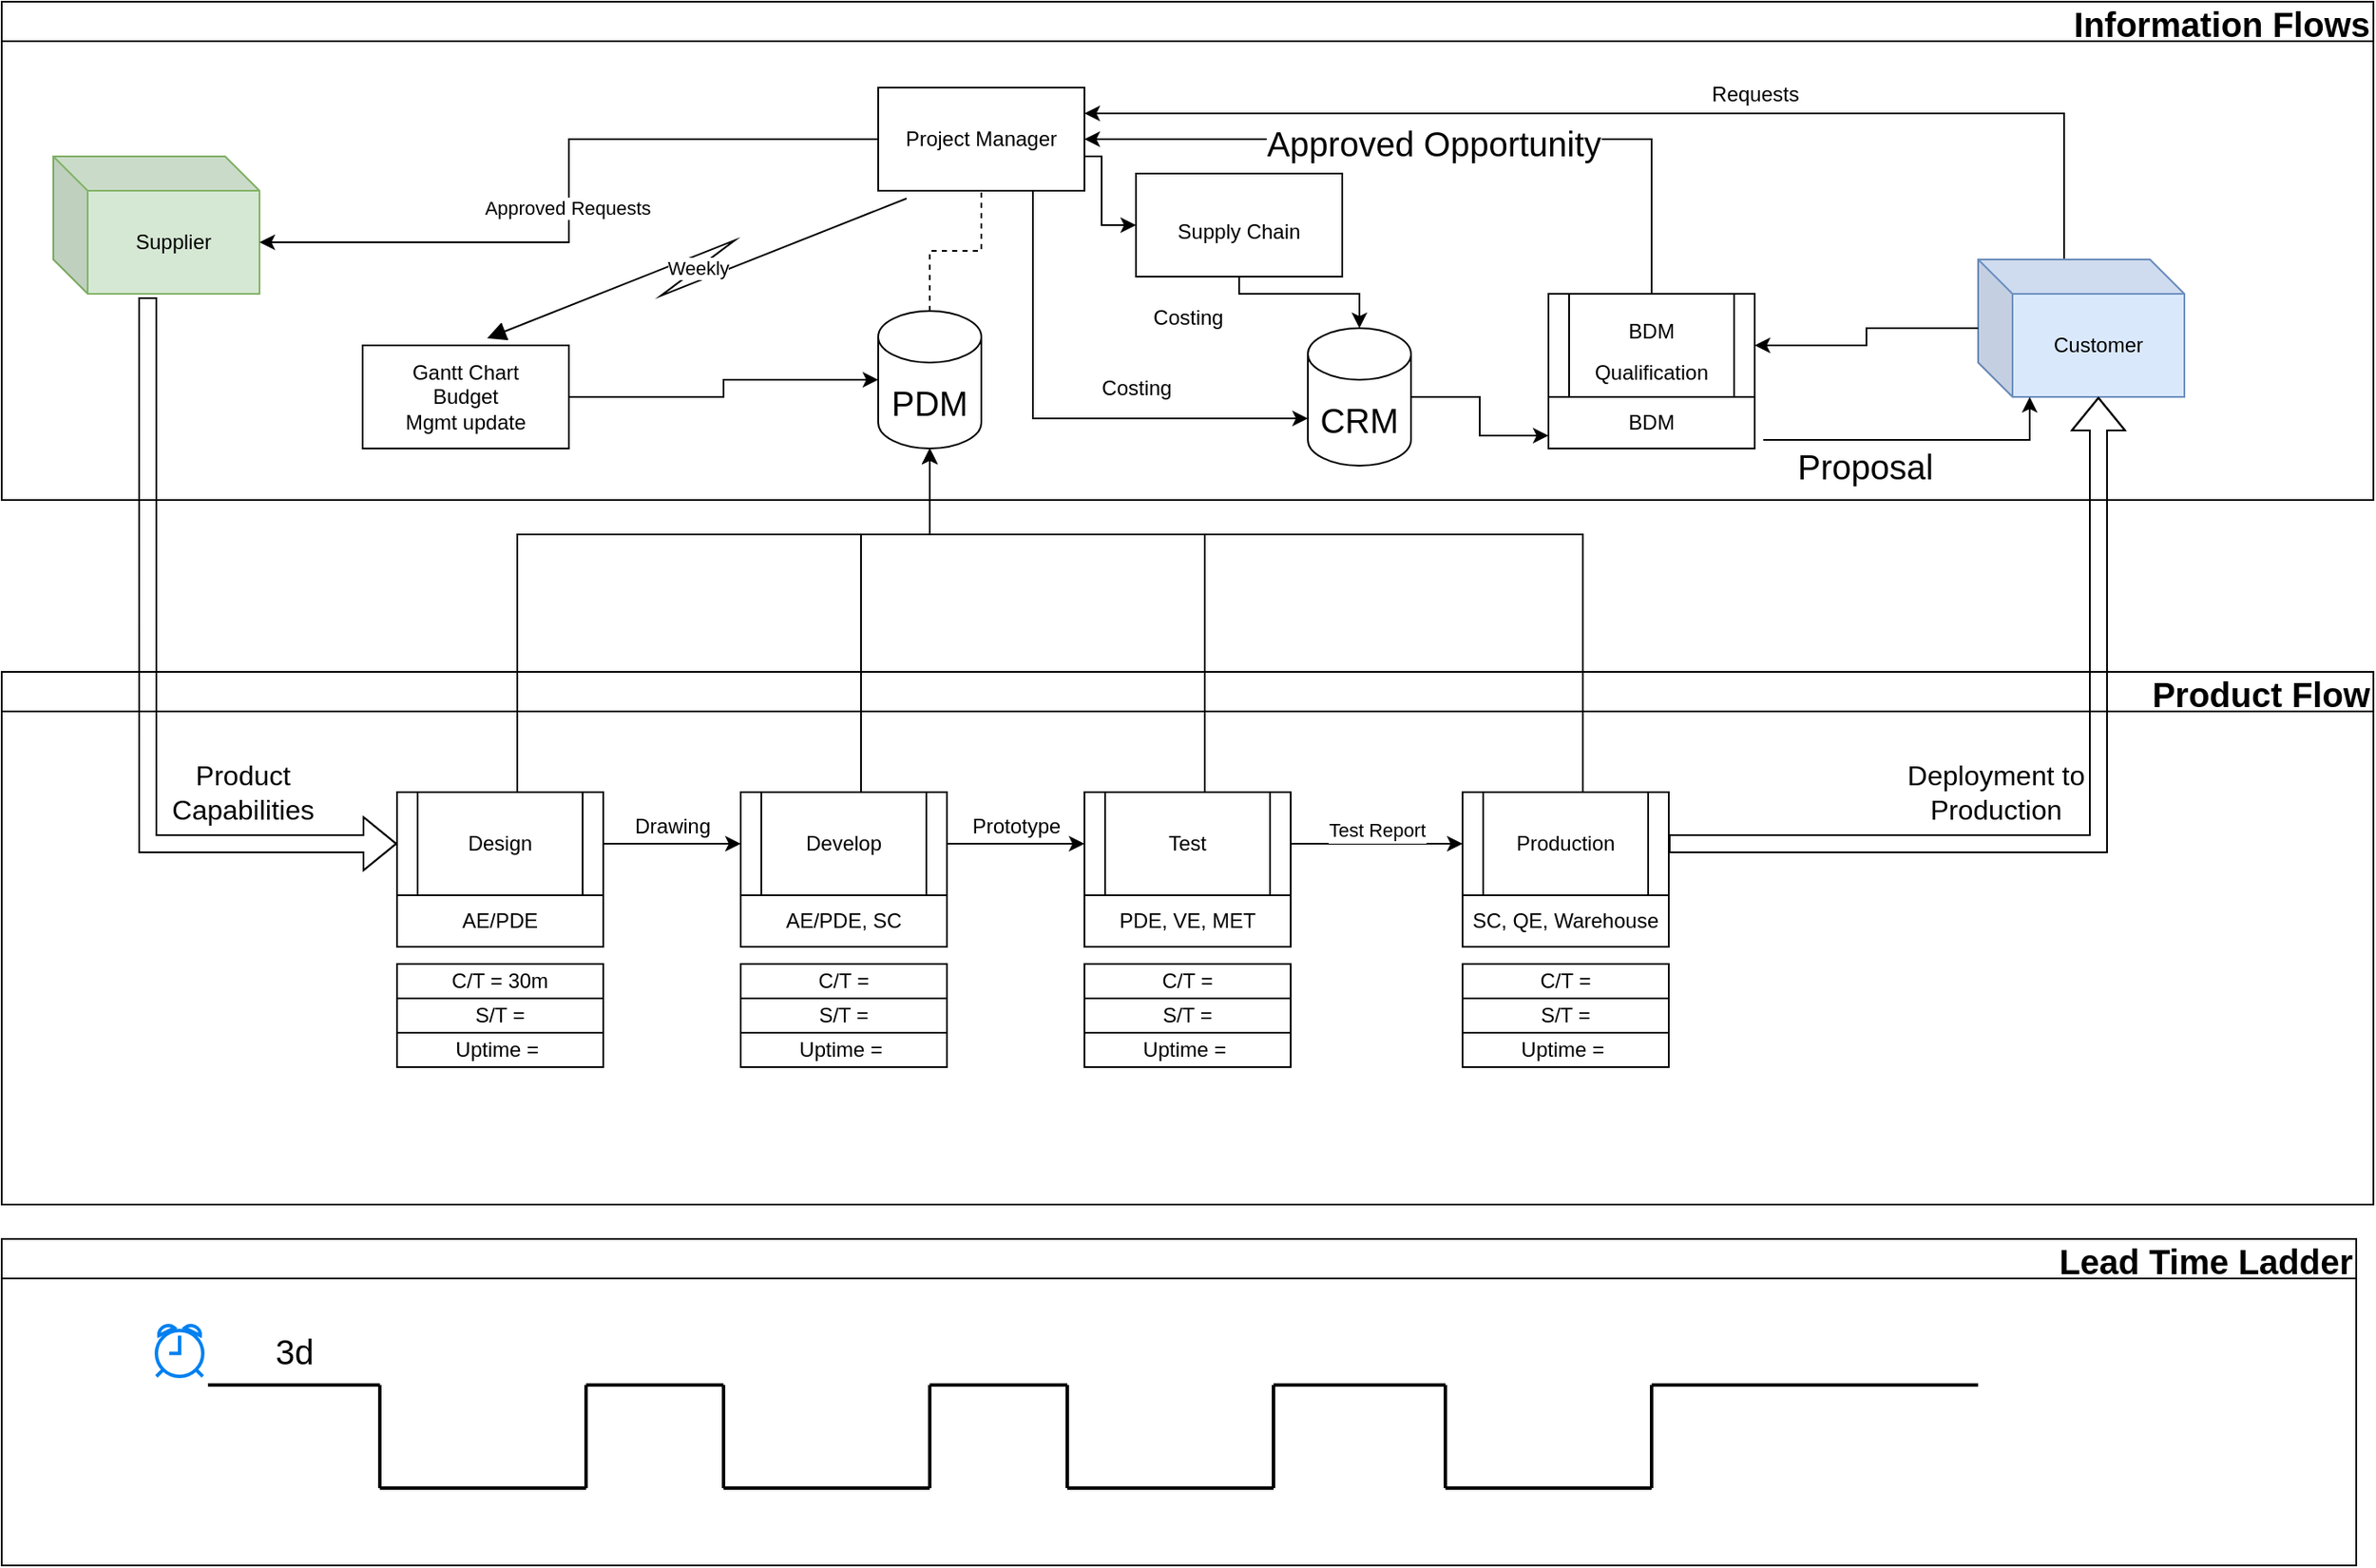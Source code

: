 <mxfile version="14.6.10" type="github">
  <diagram id="kgpKYQtTHZ0yAKxKKP6v" name="Page-1">
    <mxGraphModel dx="2523" dy="934" grid="1" gridSize="10" guides="1" tooltips="1" connect="1" arrows="1" fold="1" page="1" pageScale="1" pageWidth="850" pageHeight="1100" math="0" shadow="0">
      <root>
        <mxCell id="0" />
        <mxCell id="1" parent="0" />
        <mxCell id="0U-KoFeszgr7jK1-Ih7c-1" value="Information Flows" style="swimlane;align=right;fontSize=20;" vertex="1" parent="1">
          <mxGeometry x="-600" y="40" width="1380" height="290" as="geometry">
            <mxRectangle x="-600" y="40" width="140" height="23" as="alternateBounds" />
          </mxGeometry>
        </mxCell>
        <mxCell id="0U-KoFeszgr7jK1-Ih7c-144" style="edgeStyle=orthogonalEdgeStyle;rounded=0;orthogonalLoop=1;jettySize=auto;html=1;entryX=1;entryY=0.25;entryDx=0;entryDy=0;fontSize=20;" edge="1" parent="0U-KoFeszgr7jK1-Ih7c-1" source="0U-KoFeszgr7jK1-Ih7c-6" target="0U-KoFeszgr7jK1-Ih7c-42">
          <mxGeometry relative="1" as="geometry">
            <Array as="points">
              <mxPoint x="1200" y="65" />
            </Array>
          </mxGeometry>
        </mxCell>
        <mxCell id="0U-KoFeszgr7jK1-Ih7c-145" value="&lt;font style=&quot;font-size: 12px&quot;&gt;Requests&lt;/font&gt;" style="edgeLabel;html=1;align=center;verticalAlign=middle;resizable=0;points=[];fontSize=20;" vertex="1" connectable="0" parent="0U-KoFeszgr7jK1-Ih7c-144">
          <mxGeometry x="-0.193" y="-3" relative="1" as="geometry">
            <mxPoint x="-1" y="-12" as="offset" />
          </mxGeometry>
        </mxCell>
        <mxCell id="0U-KoFeszgr7jK1-Ih7c-6" value="Customer" style="shape=cube;whiteSpace=wrap;html=1;boundedLbl=1;backgroundOutline=1;darkOpacity=0.05;darkOpacity2=0.1;fillColor=#dae8fc;strokeColor=#6c8ebf;" vertex="1" parent="0U-KoFeszgr7jK1-Ih7c-1">
          <mxGeometry x="1150" y="150" width="120" height="80" as="geometry" />
        </mxCell>
        <mxCell id="0U-KoFeszgr7jK1-Ih7c-9" value="Supplier" style="shape=cube;whiteSpace=wrap;html=1;boundedLbl=1;backgroundOutline=1;darkOpacity=0.05;darkOpacity2=0.1;fillColor=#d5e8d4;strokeColor=#82b366;" vertex="1" parent="0U-KoFeszgr7jK1-Ih7c-1">
          <mxGeometry x="30" y="90" width="120" height="80" as="geometry" />
        </mxCell>
        <mxCell id="0U-KoFeszgr7jK1-Ih7c-45" style="edgeStyle=orthogonalEdgeStyle;rounded=0;orthogonalLoop=1;jettySize=auto;html=1;entryX=0;entryY=0;entryDx=120;entryDy=50;entryPerimeter=0;" edge="1" parent="0U-KoFeszgr7jK1-Ih7c-1" source="0U-KoFeszgr7jK1-Ih7c-42" target="0U-KoFeszgr7jK1-Ih7c-9">
          <mxGeometry relative="1" as="geometry" />
        </mxCell>
        <mxCell id="0U-KoFeszgr7jK1-Ih7c-46" value="Approved Requests" style="edgeLabel;html=1;align=center;verticalAlign=middle;resizable=0;points=[];" vertex="1" connectable="0" parent="0U-KoFeszgr7jK1-Ih7c-45">
          <mxGeometry x="0.048" y="-1" relative="1" as="geometry">
            <mxPoint as="offset" />
          </mxGeometry>
        </mxCell>
        <mxCell id="0U-KoFeszgr7jK1-Ih7c-149" style="edgeStyle=orthogonalEdgeStyle;rounded=0;orthogonalLoop=1;jettySize=auto;html=1;exitX=0.75;exitY=1;exitDx=0;exitDy=0;entryX=0;entryY=0;entryDx=0;entryDy=52.5;entryPerimeter=0;fontSize=20;" edge="1" parent="0U-KoFeszgr7jK1-Ih7c-1" source="0U-KoFeszgr7jK1-Ih7c-42" target="0U-KoFeszgr7jK1-Ih7c-141">
          <mxGeometry relative="1" as="geometry" />
        </mxCell>
        <mxCell id="0U-KoFeszgr7jK1-Ih7c-150" value="&lt;font style=&quot;font-size: 12px&quot;&gt;Costing&lt;/font&gt;" style="edgeLabel;html=1;align=center;verticalAlign=middle;resizable=0;points=[];fontSize=20;" vertex="1" connectable="0" parent="0U-KoFeszgr7jK1-Ih7c-149">
          <mxGeometry x="0.2" y="2" relative="1" as="geometry">
            <mxPoint x="17" y="-20" as="offset" />
          </mxGeometry>
        </mxCell>
        <mxCell id="0U-KoFeszgr7jK1-Ih7c-154" style="edgeStyle=orthogonalEdgeStyle;rounded=0;orthogonalLoop=1;jettySize=auto;html=1;entryX=0;entryY=0.5;entryDx=0;entryDy=0;fontSize=20;" edge="1" parent="0U-KoFeszgr7jK1-Ih7c-1" source="0U-KoFeszgr7jK1-Ih7c-42" target="0U-KoFeszgr7jK1-Ih7c-146">
          <mxGeometry relative="1" as="geometry">
            <Array as="points">
              <mxPoint x="640" y="90" />
              <mxPoint x="640" y="130" />
            </Array>
          </mxGeometry>
        </mxCell>
        <mxCell id="0U-KoFeszgr7jK1-Ih7c-42" value="Project Manager" style="rounded=0;whiteSpace=wrap;html=1;" vertex="1" parent="0U-KoFeszgr7jK1-Ih7c-1">
          <mxGeometry x="510" y="50" width="120" height="60" as="geometry" />
        </mxCell>
        <mxCell id="0U-KoFeszgr7jK1-Ih7c-130" style="edgeStyle=orthogonalEdgeStyle;rounded=0;orthogonalLoop=1;jettySize=auto;html=1;fontSize=20;" edge="1" parent="0U-KoFeszgr7jK1-Ih7c-1" source="0U-KoFeszgr7jK1-Ih7c-48" target="0U-KoFeszgr7jK1-Ih7c-129">
          <mxGeometry relative="1" as="geometry" />
        </mxCell>
        <mxCell id="0U-KoFeszgr7jK1-Ih7c-48" value="Gantt Chart&lt;br&gt;Budget&lt;br&gt;Mgmt update" style="rounded=0;whiteSpace=wrap;html=1;" vertex="1" parent="0U-KoFeszgr7jK1-Ih7c-1">
          <mxGeometry x="210" y="200" width="120" height="60" as="geometry" />
        </mxCell>
        <mxCell id="0U-KoFeszgr7jK1-Ih7c-62" value="Weekly" style="shape=mxgraph.lean_mapping.electronic_info_flow_edge;html=1;rounded=0;edgeStyle=orthogonalEdgeStyle;exitX=0.25;exitY=1;exitDx=0;exitDy=0;" edge="1" parent="0U-KoFeszgr7jK1-Ih7c-1" source="0U-KoFeszgr7jK1-Ih7c-42" target="0U-KoFeszgr7jK1-Ih7c-48">
          <mxGeometry width="100" height="100" relative="1" as="geometry">
            <mxPoint x="670" y="370" as="sourcePoint" />
            <mxPoint x="770" y="270" as="targetPoint" />
          </mxGeometry>
        </mxCell>
        <mxCell id="0U-KoFeszgr7jK1-Ih7c-65" value="" style="endArrow=none;dashed=1;html=1;rounded=0;edgeStyle=orthogonalEdgeStyle;entryX=0.5;entryY=1;entryDx=0;entryDy=0;exitX=0.5;exitY=0;exitDx=0;exitDy=0;exitPerimeter=0;" edge="1" parent="0U-KoFeszgr7jK1-Ih7c-1" source="0U-KoFeszgr7jK1-Ih7c-129" target="0U-KoFeszgr7jK1-Ih7c-42">
          <mxGeometry width="50" height="50" relative="1" as="geometry">
            <mxPoint x="570" y="200" as="sourcePoint" />
            <mxPoint x="740" y="290" as="targetPoint" />
          </mxGeometry>
        </mxCell>
        <mxCell id="0U-KoFeszgr7jK1-Ih7c-129" value="PDM" style="shape=cylinder3;whiteSpace=wrap;html=1;boundedLbl=1;backgroundOutline=1;size=15;fontSize=20;align=center;" vertex="1" parent="0U-KoFeszgr7jK1-Ih7c-1">
          <mxGeometry x="510" y="180" width="60" height="80" as="geometry" />
        </mxCell>
        <mxCell id="0U-KoFeszgr7jK1-Ih7c-142" style="edgeStyle=orthogonalEdgeStyle;rounded=0;orthogonalLoop=1;jettySize=auto;html=1;exitX=0.5;exitY=0;exitDx=0;exitDy=0;entryX=1;entryY=0.5;entryDx=0;entryDy=0;fontSize=20;" edge="1" parent="0U-KoFeszgr7jK1-Ih7c-1" source="0U-KoFeszgr7jK1-Ih7c-134" target="0U-KoFeszgr7jK1-Ih7c-42">
          <mxGeometry relative="1" as="geometry" />
        </mxCell>
        <mxCell id="0U-KoFeszgr7jK1-Ih7c-143" value="Approved Opportunity" style="edgeLabel;html=1;align=center;verticalAlign=middle;resizable=0;points=[];fontSize=20;" vertex="1" connectable="0" parent="0U-KoFeszgr7jK1-Ih7c-142">
          <mxGeometry x="0.033" y="2" relative="1" as="geometry">
            <mxPoint as="offset" />
          </mxGeometry>
        </mxCell>
        <mxCell id="0U-KoFeszgr7jK1-Ih7c-134" value="&lt;font style=&quot;font-size: 12px&quot;&gt;BDM Qualification&lt;/font&gt;" style="shape=process;whiteSpace=wrap;html=1;backgroundOutline=1;fontSize=20;align=center;" vertex="1" parent="0U-KoFeszgr7jK1-Ih7c-1">
          <mxGeometry x="900" y="170" width="120" height="60" as="geometry" />
        </mxCell>
        <mxCell id="0U-KoFeszgr7jK1-Ih7c-132" style="edgeStyle=orthogonalEdgeStyle;rounded=0;orthogonalLoop=1;jettySize=auto;html=1;fontSize=20;entryX=1;entryY=0.5;entryDx=0;entryDy=0;" edge="1" parent="0U-KoFeszgr7jK1-Ih7c-1" source="0U-KoFeszgr7jK1-Ih7c-6" target="0U-KoFeszgr7jK1-Ih7c-134">
          <mxGeometry relative="1" as="geometry">
            <mxPoint x="960" y="190" as="targetPoint" />
          </mxGeometry>
        </mxCell>
        <mxCell id="0U-KoFeszgr7jK1-Ih7c-135" value="BDM" style="rounded=0;whiteSpace=wrap;html=1;" vertex="1" parent="0U-KoFeszgr7jK1-Ih7c-1">
          <mxGeometry x="900" y="230" width="120" height="30" as="geometry" />
        </mxCell>
        <mxCell id="0U-KoFeszgr7jK1-Ih7c-151" style="edgeStyle=orthogonalEdgeStyle;rounded=0;orthogonalLoop=1;jettySize=auto;html=1;exitX=1;exitY=0.5;exitDx=0;exitDy=0;exitPerimeter=0;entryX=0;entryY=0.75;entryDx=0;entryDy=0;fontSize=20;" edge="1" parent="0U-KoFeszgr7jK1-Ih7c-1" source="0U-KoFeszgr7jK1-Ih7c-141" target="0U-KoFeszgr7jK1-Ih7c-135">
          <mxGeometry relative="1" as="geometry" />
        </mxCell>
        <mxCell id="0U-KoFeszgr7jK1-Ih7c-141" value="CRM" style="shape=cylinder3;whiteSpace=wrap;html=1;boundedLbl=1;backgroundOutline=1;size=15;fontSize=20;align=center;" vertex="1" parent="0U-KoFeszgr7jK1-Ih7c-1">
          <mxGeometry x="760" y="190" width="60" height="80" as="geometry" />
        </mxCell>
        <mxCell id="0U-KoFeszgr7jK1-Ih7c-147" style="edgeStyle=orthogonalEdgeStyle;rounded=0;orthogonalLoop=1;jettySize=auto;html=1;fontSize=20;" edge="1" parent="0U-KoFeszgr7jK1-Ih7c-1" source="0U-KoFeszgr7jK1-Ih7c-146" target="0U-KoFeszgr7jK1-Ih7c-141">
          <mxGeometry relative="1" as="geometry">
            <Array as="points">
              <mxPoint x="720" y="170" />
              <mxPoint x="790" y="170" />
            </Array>
          </mxGeometry>
        </mxCell>
        <mxCell id="0U-KoFeszgr7jK1-Ih7c-148" value="&lt;font style=&quot;font-size: 12px&quot;&gt;Costing&lt;/font&gt;" style="edgeLabel;html=1;align=center;verticalAlign=middle;resizable=0;points=[];fontSize=20;" vertex="1" connectable="0" parent="0U-KoFeszgr7jK1-Ih7c-147">
          <mxGeometry x="-0.36" y="-4" relative="1" as="geometry">
            <mxPoint x="-52" y="6" as="offset" />
          </mxGeometry>
        </mxCell>
        <mxCell id="0U-KoFeszgr7jK1-Ih7c-146" value="&lt;font style=&quot;font-size: 12px&quot;&gt;Supply Chain&lt;/font&gt;" style="rounded=0;whiteSpace=wrap;html=1;fontSize=20;align=center;" vertex="1" parent="0U-KoFeszgr7jK1-Ih7c-1">
          <mxGeometry x="660" y="100" width="120" height="60" as="geometry" />
        </mxCell>
        <mxCell id="0U-KoFeszgr7jK1-Ih7c-152" style="edgeStyle=orthogonalEdgeStyle;rounded=0;orthogonalLoop=1;jettySize=auto;html=1;fontSize=20;" edge="1" parent="0U-KoFeszgr7jK1-Ih7c-1" target="0U-KoFeszgr7jK1-Ih7c-6">
          <mxGeometry relative="1" as="geometry">
            <mxPoint x="1025" y="255" as="sourcePoint" />
            <mxPoint x="1095" y="230" as="targetPoint" />
            <Array as="points">
              <mxPoint x="1180" y="255" />
            </Array>
          </mxGeometry>
        </mxCell>
        <mxCell id="0U-KoFeszgr7jK1-Ih7c-153" value="Proposal" style="edgeLabel;html=1;align=center;verticalAlign=middle;resizable=0;points=[];fontSize=20;" vertex="1" connectable="0" parent="0U-KoFeszgr7jK1-Ih7c-152">
          <mxGeometry x="-0.347" y="-1" relative="1" as="geometry">
            <mxPoint y="14" as="offset" />
          </mxGeometry>
        </mxCell>
        <mxCell id="0U-KoFeszgr7jK1-Ih7c-35" value="Product Flow" style="swimlane;align=right;fontSize=20;" vertex="1" parent="1">
          <mxGeometry x="-600" y="430" width="1380" height="310" as="geometry" />
        </mxCell>
        <mxCell id="0U-KoFeszgr7jK1-Ih7c-84" style="edgeStyle=orthogonalEdgeStyle;rounded=0;orthogonalLoop=1;jettySize=auto;html=1;entryX=0;entryY=0.5;entryDx=0;entryDy=0;fontSize=12;" edge="1" parent="0U-KoFeszgr7jK1-Ih7c-35" source="0U-KoFeszgr7jK1-Ih7c-49" target="0U-KoFeszgr7jK1-Ih7c-50">
          <mxGeometry relative="1" as="geometry" />
        </mxCell>
        <mxCell id="0U-KoFeszgr7jK1-Ih7c-85" value="Drawing" style="edgeLabel;html=1;align=center;verticalAlign=middle;resizable=0;points=[];fontSize=12;" vertex="1" connectable="0" parent="0U-KoFeszgr7jK1-Ih7c-84">
          <mxGeometry x="-0.232" y="-2" relative="1" as="geometry">
            <mxPoint x="9" y="-12" as="offset" />
          </mxGeometry>
        </mxCell>
        <mxCell id="0U-KoFeszgr7jK1-Ih7c-49" value="Design" style="shape=process;whiteSpace=wrap;html=1;backgroundOutline=1;" vertex="1" parent="0U-KoFeszgr7jK1-Ih7c-35">
          <mxGeometry x="230" y="70" width="120" height="60" as="geometry" />
        </mxCell>
        <mxCell id="0U-KoFeszgr7jK1-Ih7c-82" style="edgeStyle=orthogonalEdgeStyle;rounded=0;orthogonalLoop=1;jettySize=auto;html=1;entryX=0;entryY=0.5;entryDx=0;entryDy=0;fontSize=16;" edge="1" parent="0U-KoFeszgr7jK1-Ih7c-35" source="0U-KoFeszgr7jK1-Ih7c-50" target="0U-KoFeszgr7jK1-Ih7c-51">
          <mxGeometry relative="1" as="geometry" />
        </mxCell>
        <mxCell id="0U-KoFeszgr7jK1-Ih7c-83" value="Prototype" style="edgeLabel;html=1;align=center;verticalAlign=middle;resizable=0;points=[];fontSize=12;" vertex="1" connectable="0" parent="0U-KoFeszgr7jK1-Ih7c-82">
          <mxGeometry x="-0.289" y="1" relative="1" as="geometry">
            <mxPoint x="11" y="-9" as="offset" />
          </mxGeometry>
        </mxCell>
        <mxCell id="0U-KoFeszgr7jK1-Ih7c-50" value="Develop" style="shape=process;whiteSpace=wrap;html=1;backgroundOutline=1;" vertex="1" parent="0U-KoFeszgr7jK1-Ih7c-35">
          <mxGeometry x="430" y="70" width="120" height="60" as="geometry" />
        </mxCell>
        <mxCell id="0U-KoFeszgr7jK1-Ih7c-79" style="edgeStyle=orthogonalEdgeStyle;rounded=0;orthogonalLoop=1;jettySize=auto;html=1;entryX=0;entryY=0.5;entryDx=0;entryDy=0;fontSize=16;" edge="1" parent="0U-KoFeszgr7jK1-Ih7c-35" source="0U-KoFeszgr7jK1-Ih7c-51" target="0U-KoFeszgr7jK1-Ih7c-52">
          <mxGeometry relative="1" as="geometry" />
        </mxCell>
        <mxCell id="0U-KoFeszgr7jK1-Ih7c-81" value="&lt;font style=&quot;font-size: 11px&quot;&gt;Test Report&lt;/font&gt;" style="edgeLabel;html=1;align=center;verticalAlign=middle;resizable=0;points=[];fontSize=16;" vertex="1" connectable="0" parent="0U-KoFeszgr7jK1-Ih7c-79">
          <mxGeometry x="-0.22" y="2" relative="1" as="geometry">
            <mxPoint x="11" y="-8" as="offset" />
          </mxGeometry>
        </mxCell>
        <mxCell id="0U-KoFeszgr7jK1-Ih7c-51" value="Test" style="shape=process;whiteSpace=wrap;html=1;backgroundOutline=1;" vertex="1" parent="0U-KoFeszgr7jK1-Ih7c-35">
          <mxGeometry x="630" y="70" width="120" height="60" as="geometry" />
        </mxCell>
        <mxCell id="0U-KoFeszgr7jK1-Ih7c-52" value="Production" style="shape=process;whiteSpace=wrap;html=1;backgroundOutline=1;" vertex="1" parent="0U-KoFeszgr7jK1-Ih7c-35">
          <mxGeometry x="850" y="70" width="120" height="60" as="geometry" />
        </mxCell>
        <mxCell id="0U-KoFeszgr7jK1-Ih7c-70" value="AE/PDE" style="rounded=0;whiteSpace=wrap;html=1;" vertex="1" parent="0U-KoFeszgr7jK1-Ih7c-35">
          <mxGeometry x="230" y="130" width="120" height="30" as="geometry" />
        </mxCell>
        <mxCell id="0U-KoFeszgr7jK1-Ih7c-71" value="AE/PDE, SC" style="rounded=0;whiteSpace=wrap;html=1;" vertex="1" parent="0U-KoFeszgr7jK1-Ih7c-35">
          <mxGeometry x="430" y="130" width="120" height="30" as="geometry" />
        </mxCell>
        <mxCell id="0U-KoFeszgr7jK1-Ih7c-72" value="PDE, VE, MET" style="rounded=0;whiteSpace=wrap;html=1;" vertex="1" parent="0U-KoFeszgr7jK1-Ih7c-35">
          <mxGeometry x="630" y="130" width="120" height="30" as="geometry" />
        </mxCell>
        <mxCell id="0U-KoFeszgr7jK1-Ih7c-73" value="SC, QE, Warehouse" style="rounded=0;whiteSpace=wrap;html=1;" vertex="1" parent="0U-KoFeszgr7jK1-Ih7c-35">
          <mxGeometry x="850" y="130" width="120" height="30" as="geometry" />
        </mxCell>
        <mxCell id="0U-KoFeszgr7jK1-Ih7c-117" value="C/T = 30m" style="rounded=0;whiteSpace=wrap;html=1;" vertex="1" parent="0U-KoFeszgr7jK1-Ih7c-35">
          <mxGeometry x="230" y="170" width="120" height="20" as="geometry" />
        </mxCell>
        <mxCell id="0U-KoFeszgr7jK1-Ih7c-118" value="S/T =" style="rounded=0;whiteSpace=wrap;html=1;" vertex="1" parent="0U-KoFeszgr7jK1-Ih7c-35">
          <mxGeometry x="230" y="190" width="120" height="20" as="geometry" />
        </mxCell>
        <mxCell id="0U-KoFeszgr7jK1-Ih7c-119" value="Uptime =&amp;nbsp;" style="rounded=0;whiteSpace=wrap;html=1;" vertex="1" parent="0U-KoFeszgr7jK1-Ih7c-35">
          <mxGeometry x="230" y="210" width="120" height="20" as="geometry" />
        </mxCell>
        <mxCell id="0U-KoFeszgr7jK1-Ih7c-120" value="C/T =" style="rounded=0;whiteSpace=wrap;html=1;" vertex="1" parent="0U-KoFeszgr7jK1-Ih7c-35">
          <mxGeometry x="430" y="170" width="120" height="20" as="geometry" />
        </mxCell>
        <mxCell id="0U-KoFeszgr7jK1-Ih7c-121" value="S/T =" style="rounded=0;whiteSpace=wrap;html=1;" vertex="1" parent="0U-KoFeszgr7jK1-Ih7c-35">
          <mxGeometry x="430" y="190" width="120" height="20" as="geometry" />
        </mxCell>
        <mxCell id="0U-KoFeszgr7jK1-Ih7c-122" value="Uptime =&amp;nbsp;" style="rounded=0;whiteSpace=wrap;html=1;" vertex="1" parent="0U-KoFeszgr7jK1-Ih7c-35">
          <mxGeometry x="430" y="210" width="120" height="20" as="geometry" />
        </mxCell>
        <mxCell id="0U-KoFeszgr7jK1-Ih7c-123" value="C/T =" style="rounded=0;whiteSpace=wrap;html=1;" vertex="1" parent="0U-KoFeszgr7jK1-Ih7c-35">
          <mxGeometry x="630" y="170" width="120" height="20" as="geometry" />
        </mxCell>
        <mxCell id="0U-KoFeszgr7jK1-Ih7c-124" value="S/T =" style="rounded=0;whiteSpace=wrap;html=1;" vertex="1" parent="0U-KoFeszgr7jK1-Ih7c-35">
          <mxGeometry x="630" y="190" width="120" height="20" as="geometry" />
        </mxCell>
        <mxCell id="0U-KoFeszgr7jK1-Ih7c-125" value="Uptime =&amp;nbsp;" style="rounded=0;whiteSpace=wrap;html=1;" vertex="1" parent="0U-KoFeszgr7jK1-Ih7c-35">
          <mxGeometry x="630" y="210" width="120" height="20" as="geometry" />
        </mxCell>
        <mxCell id="0U-KoFeszgr7jK1-Ih7c-126" value="C/T =" style="rounded=0;whiteSpace=wrap;html=1;" vertex="1" parent="0U-KoFeszgr7jK1-Ih7c-35">
          <mxGeometry x="850" y="170" width="120" height="20" as="geometry" />
        </mxCell>
        <mxCell id="0U-KoFeszgr7jK1-Ih7c-127" value="S/T =" style="rounded=0;whiteSpace=wrap;html=1;" vertex="1" parent="0U-KoFeszgr7jK1-Ih7c-35">
          <mxGeometry x="850" y="190" width="120" height="20" as="geometry" />
        </mxCell>
        <mxCell id="0U-KoFeszgr7jK1-Ih7c-128" value="Uptime =&amp;nbsp;" style="rounded=0;whiteSpace=wrap;html=1;" vertex="1" parent="0U-KoFeszgr7jK1-Ih7c-35">
          <mxGeometry x="850" y="210" width="120" height="20" as="geometry" />
        </mxCell>
        <mxCell id="0U-KoFeszgr7jK1-Ih7c-41" value="Lead Time Ladder" style="swimlane;align=right;fontSize=20;" vertex="1" parent="1">
          <mxGeometry x="-600" y="760" width="1370" height="190" as="geometry" />
        </mxCell>
        <mxCell id="0U-KoFeszgr7jK1-Ih7c-96" value="" style="html=1;verticalLabelPosition=bottom;align=center;labelBackgroundColor=#ffffff;verticalAlign=top;strokeWidth=2;strokeColor=#0080F0;shadow=0;dashed=0;shape=mxgraph.ios7.icons.alarm_clock;fontSize=20;" vertex="1" parent="0U-KoFeszgr7jK1-Ih7c-41">
          <mxGeometry x="90" y="50" width="27" height="30" as="geometry" />
        </mxCell>
        <mxCell id="0U-KoFeszgr7jK1-Ih7c-98" value="" style="line;strokeWidth=2;html=1;fontSize=20;align=right;" vertex="1" parent="0U-KoFeszgr7jK1-Ih7c-41">
          <mxGeometry x="120" y="80" width="100" height="10" as="geometry" />
        </mxCell>
        <mxCell id="0U-KoFeszgr7jK1-Ih7c-99" value="3d" style="text;html=1;align=center;verticalAlign=middle;resizable=0;points=[];autosize=1;strokeColor=none;fontSize=20;" vertex="1" parent="0U-KoFeszgr7jK1-Ih7c-41">
          <mxGeometry x="150" y="50" width="40" height="30" as="geometry" />
        </mxCell>
        <mxCell id="0U-KoFeszgr7jK1-Ih7c-100" value="" style="line;strokeWidth=2;html=1;fontSize=20;align=right;rotation=90;" vertex="1" parent="0U-KoFeszgr7jK1-Ih7c-41">
          <mxGeometry x="190" y="110" width="60" height="10" as="geometry" />
        </mxCell>
        <mxCell id="0U-KoFeszgr7jK1-Ih7c-101" value="" style="line;strokeWidth=2;html=1;fontSize=20;align=right;" vertex="1" parent="0U-KoFeszgr7jK1-Ih7c-41">
          <mxGeometry x="220" y="140" width="120" height="10" as="geometry" />
        </mxCell>
        <mxCell id="0U-KoFeszgr7jK1-Ih7c-102" value="" style="line;strokeWidth=2;html=1;fontSize=20;align=right;rotation=90;" vertex="1" parent="0U-KoFeszgr7jK1-Ih7c-41">
          <mxGeometry x="310" y="110" width="60" height="10" as="geometry" />
        </mxCell>
        <mxCell id="0U-KoFeszgr7jK1-Ih7c-103" value="" style="line;strokeWidth=2;html=1;fontSize=20;align=right;" vertex="1" parent="0U-KoFeszgr7jK1-Ih7c-41">
          <mxGeometry x="340" y="80" width="80" height="10" as="geometry" />
        </mxCell>
        <mxCell id="0U-KoFeszgr7jK1-Ih7c-104" value="" style="line;strokeWidth=2;html=1;fontSize=20;align=right;rotation=90;" vertex="1" parent="0U-KoFeszgr7jK1-Ih7c-41">
          <mxGeometry x="390" y="110" width="60" height="10" as="geometry" />
        </mxCell>
        <mxCell id="0U-KoFeszgr7jK1-Ih7c-105" value="" style="line;strokeWidth=2;html=1;fontSize=20;align=right;" vertex="1" parent="0U-KoFeszgr7jK1-Ih7c-41">
          <mxGeometry x="420" y="140" width="120" height="10" as="geometry" />
        </mxCell>
        <mxCell id="0U-KoFeszgr7jK1-Ih7c-106" value="" style="line;strokeWidth=2;html=1;fontSize=20;align=right;rotation=90;" vertex="1" parent="0U-KoFeszgr7jK1-Ih7c-41">
          <mxGeometry x="510" y="110" width="60" height="10" as="geometry" />
        </mxCell>
        <mxCell id="0U-KoFeszgr7jK1-Ih7c-107" value="" style="line;strokeWidth=2;html=1;fontSize=20;align=right;" vertex="1" parent="0U-KoFeszgr7jK1-Ih7c-41">
          <mxGeometry x="540" y="80" width="80" height="10" as="geometry" />
        </mxCell>
        <mxCell id="0U-KoFeszgr7jK1-Ih7c-109" value="" style="line;strokeWidth=2;html=1;fontSize=20;align=right;rotation=90;" vertex="1" parent="0U-KoFeszgr7jK1-Ih7c-41">
          <mxGeometry x="590" y="110" width="60" height="10" as="geometry" />
        </mxCell>
        <mxCell id="0U-KoFeszgr7jK1-Ih7c-110" value="" style="line;strokeWidth=2;html=1;fontSize=20;align=right;" vertex="1" parent="0U-KoFeszgr7jK1-Ih7c-41">
          <mxGeometry x="620" y="140" width="120" height="10" as="geometry" />
        </mxCell>
        <mxCell id="0U-KoFeszgr7jK1-Ih7c-111" value="" style="line;strokeWidth=2;html=1;fontSize=20;align=right;rotation=90;" vertex="1" parent="0U-KoFeszgr7jK1-Ih7c-41">
          <mxGeometry x="710" y="110" width="60" height="10" as="geometry" />
        </mxCell>
        <mxCell id="0U-KoFeszgr7jK1-Ih7c-112" value="" style="line;strokeWidth=2;html=1;fontSize=20;align=right;" vertex="1" parent="0U-KoFeszgr7jK1-Ih7c-41">
          <mxGeometry x="740" y="80" width="100" height="10" as="geometry" />
        </mxCell>
        <mxCell id="0U-KoFeszgr7jK1-Ih7c-113" value="" style="line;strokeWidth=2;html=1;fontSize=20;align=right;rotation=90;" vertex="1" parent="0U-KoFeszgr7jK1-Ih7c-41">
          <mxGeometry x="810" y="110" width="60" height="10" as="geometry" />
        </mxCell>
        <mxCell id="0U-KoFeszgr7jK1-Ih7c-114" value="" style="line;strokeWidth=2;html=1;fontSize=20;align=right;" vertex="1" parent="0U-KoFeszgr7jK1-Ih7c-41">
          <mxGeometry x="840" y="140" width="120" height="10" as="geometry" />
        </mxCell>
        <mxCell id="0U-KoFeszgr7jK1-Ih7c-115" value="" style="line;strokeWidth=2;html=1;fontSize=20;align=right;rotation=90;" vertex="1" parent="0U-KoFeszgr7jK1-Ih7c-41">
          <mxGeometry x="930" y="110" width="60" height="10" as="geometry" />
        </mxCell>
        <mxCell id="0U-KoFeszgr7jK1-Ih7c-116" value="" style="line;strokeWidth=2;html=1;fontSize=20;align=right;" vertex="1" parent="0U-KoFeszgr7jK1-Ih7c-41">
          <mxGeometry x="960" y="80" width="190" height="10" as="geometry" />
        </mxCell>
        <mxCell id="0U-KoFeszgr7jK1-Ih7c-66" value="" style="shape=flexArrow;endArrow=classic;html=1;rounded=0;edgeStyle=orthogonalEdgeStyle;entryX=0;entryY=0;entryDx=70;entryDy=80;entryPerimeter=0;exitX=1;exitY=0.5;exitDx=0;exitDy=0;" edge="1" parent="1" source="0U-KoFeszgr7jK1-Ih7c-52" target="0U-KoFeszgr7jK1-Ih7c-6">
          <mxGeometry width="50" height="50" relative="1" as="geometry">
            <mxPoint x="90" y="380" as="sourcePoint" />
            <mxPoint x="140" y="330" as="targetPoint" />
          </mxGeometry>
        </mxCell>
        <mxCell id="0U-KoFeszgr7jK1-Ih7c-67" value="Deployment to&lt;br&gt;Production" style="edgeLabel;html=1;align=center;verticalAlign=middle;resizable=0;points=[];fontSize=16;" vertex="1" connectable="0" parent="0U-KoFeszgr7jK1-Ih7c-66">
          <mxGeometry x="-0.506" relative="1" as="geometry">
            <mxPoint x="64" y="-30" as="offset" />
          </mxGeometry>
        </mxCell>
        <mxCell id="0U-KoFeszgr7jK1-Ih7c-68" value="" style="shape=flexArrow;endArrow=classic;html=1;rounded=0;edgeStyle=orthogonalEdgeStyle;exitX=0.458;exitY=1.025;exitDx=0;exitDy=0;exitPerimeter=0;entryX=0;entryY=0.5;entryDx=0;entryDy=0;" edge="1" parent="1" source="0U-KoFeszgr7jK1-Ih7c-9" target="0U-KoFeszgr7jK1-Ih7c-49">
          <mxGeometry width="50" height="50" relative="1" as="geometry">
            <mxPoint x="90" y="380" as="sourcePoint" />
            <mxPoint x="140" y="330" as="targetPoint" />
            <Array as="points">
              <mxPoint x="-515" y="530" />
            </Array>
          </mxGeometry>
        </mxCell>
        <mxCell id="0U-KoFeszgr7jK1-Ih7c-69" value="Product&lt;br&gt;Capabilities" style="edgeLabel;html=1;align=center;verticalAlign=middle;resizable=0;points=[];fontSize=16;" vertex="1" connectable="0" parent="0U-KoFeszgr7jK1-Ih7c-68">
          <mxGeometry x="0.438" relative="1" as="geometry">
            <mxPoint x="40" y="-30" as="offset" />
          </mxGeometry>
        </mxCell>
        <mxCell id="0U-KoFeszgr7jK1-Ih7c-92" style="edgeStyle=orthogonalEdgeStyle;rounded=0;orthogonalLoop=1;jettySize=auto;html=1;fontSize=12;entryX=0.5;entryY=1;entryDx=0;entryDy=0;" edge="1" parent="1" source="0U-KoFeszgr7jK1-Ih7c-49">
          <mxGeometry relative="1" as="geometry">
            <mxPoint x="-60" y="300" as="targetPoint" />
            <Array as="points">
              <mxPoint x="-300" y="350" />
              <mxPoint x="-60" y="350" />
            </Array>
          </mxGeometry>
        </mxCell>
        <mxCell id="0U-KoFeszgr7jK1-Ih7c-93" style="edgeStyle=orthogonalEdgeStyle;rounded=0;orthogonalLoop=1;jettySize=auto;html=1;fontSize=12;" edge="1" parent="1" source="0U-KoFeszgr7jK1-Ih7c-50">
          <mxGeometry relative="1" as="geometry">
            <mxPoint x="-60" y="300" as="targetPoint" />
            <Array as="points">
              <mxPoint x="-100" y="350" />
              <mxPoint x="-60" y="350" />
            </Array>
          </mxGeometry>
        </mxCell>
        <mxCell id="0U-KoFeszgr7jK1-Ih7c-94" style="edgeStyle=orthogonalEdgeStyle;rounded=0;orthogonalLoop=1;jettySize=auto;html=1;entryX=0.5;entryY=1;entryDx=0;entryDy=0;fontSize=12;" edge="1" parent="1" source="0U-KoFeszgr7jK1-Ih7c-51">
          <mxGeometry relative="1" as="geometry">
            <mxPoint x="-60" y="300" as="targetPoint" />
            <Array as="points">
              <mxPoint x="100" y="350" />
              <mxPoint x="-60" y="350" />
            </Array>
          </mxGeometry>
        </mxCell>
        <mxCell id="0U-KoFeszgr7jK1-Ih7c-95" style="edgeStyle=orthogonalEdgeStyle;rounded=0;orthogonalLoop=1;jettySize=auto;html=1;fontSize=12;" edge="1" parent="1" source="0U-KoFeszgr7jK1-Ih7c-52">
          <mxGeometry relative="1" as="geometry">
            <mxPoint x="-60" y="300" as="targetPoint" />
            <Array as="points">
              <mxPoint x="320" y="350" />
              <mxPoint x="-60" y="350" />
            </Array>
          </mxGeometry>
        </mxCell>
      </root>
    </mxGraphModel>
  </diagram>
</mxfile>
